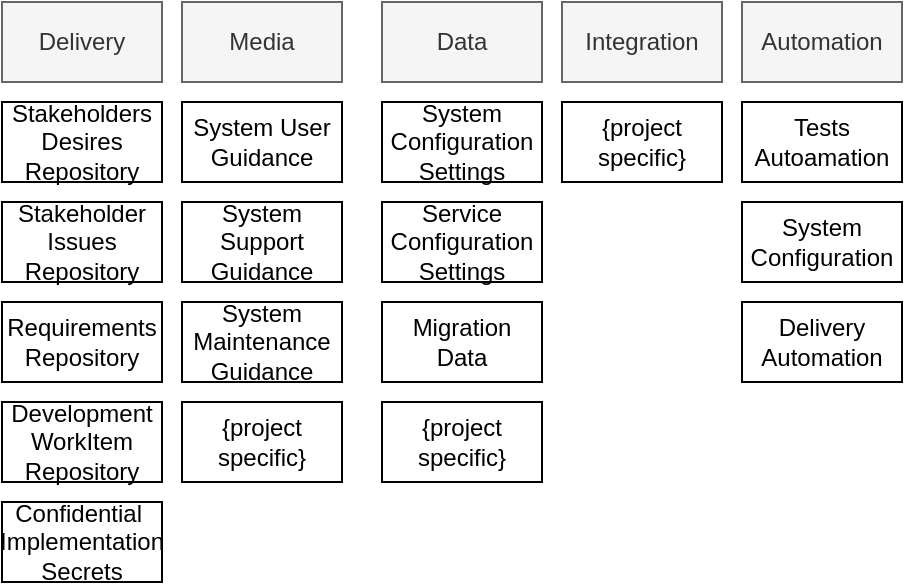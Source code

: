 <mxfile version="20.3.0" type="device"><diagram id="dV3Y9DuHfFompBa251xK" name="Page-1"><mxGraphModel dx="782" dy="549" grid="1" gridSize="10" guides="1" tooltips="1" connect="1" arrows="1" fold="1" page="1" pageScale="1" pageWidth="827" pageHeight="1169" math="0" shadow="0"><root><mxCell id="0"/><mxCell id="1" parent="0"/><mxCell id="wb8RDsZxCHgGoVvsWQWa-2" value="Stakeholders&lt;br&gt;Desires Repository" style="rounded=0;whiteSpace=wrap;html=1;" parent="1" vertex="1"><mxGeometry x="60" y="170" width="80" height="40" as="geometry"/></mxCell><mxCell id="wb8RDsZxCHgGoVvsWQWa-3" value="Media" style="rounded=0;whiteSpace=wrap;html=1;fillColor=#f5f5f5;fontColor=#333333;strokeColor=#666666;" parent="1" vertex="1"><mxGeometry x="150" y="120" width="80" height="40" as="geometry"/></mxCell><mxCell id="wb8RDsZxCHgGoVvsWQWa-4" value="Data" style="rounded=0;whiteSpace=wrap;html=1;fillColor=#f5f5f5;fontColor=#333333;strokeColor=#666666;" parent="1" vertex="1"><mxGeometry x="250" y="120" width="80" height="40" as="geometry"/></mxCell><mxCell id="wb8RDsZxCHgGoVvsWQWa-5" value="Integration" style="rounded=0;whiteSpace=wrap;html=1;fillColor=#f5f5f5;fontColor=#333333;strokeColor=#666666;" parent="1" vertex="1"><mxGeometry x="340" y="120" width="80" height="40" as="geometry"/></mxCell><mxCell id="wb8RDsZxCHgGoVvsWQWa-6" value="Delivery" style="rounded=0;whiteSpace=wrap;html=1;fillColor=#f5f5f5;fontColor=#333333;strokeColor=#666666;" parent="1" vertex="1"><mxGeometry x="60" y="120" width="80" height="40" as="geometry"/></mxCell><mxCell id="wb8RDsZxCHgGoVvsWQWa-16" value="{project specific}" style="rounded=0;whiteSpace=wrap;html=1;" parent="1" vertex="1"><mxGeometry x="250" y="320" width="80" height="40" as="geometry"/></mxCell><mxCell id="wb8RDsZxCHgGoVvsWQWa-19" value="System User Guidance" style="rounded=0;whiteSpace=wrap;html=1;" parent="1" vertex="1"><mxGeometry x="150" y="170" width="80" height="40" as="geometry"/></mxCell><mxCell id="wb8RDsZxCHgGoVvsWQWa-20" value="Requirements&lt;br&gt;Repository" style="rounded=0;whiteSpace=wrap;html=1;" parent="1" vertex="1"><mxGeometry x="60" y="270" width="80" height="40" as="geometry"/></mxCell><mxCell id="wb8RDsZxCHgGoVvsWQWa-21" value="System Support&lt;br&gt;Guidance" style="rounded=0;whiteSpace=wrap;html=1;" parent="1" vertex="1"><mxGeometry x="150" y="220" width="80" height="40" as="geometry"/></mxCell><mxCell id="wb8RDsZxCHgGoVvsWQWa-22" value="System Maintenance&lt;br&gt;Guidance" style="rounded=0;whiteSpace=wrap;html=1;" parent="1" vertex="1"><mxGeometry x="150" y="270" width="80" height="40" as="geometry"/></mxCell><mxCell id="wb8RDsZxCHgGoVvsWQWa-23" value="Delivery Automation" style="rounded=0;whiteSpace=wrap;html=1;" parent="1" vertex="1"><mxGeometry x="430" y="270" width="80" height="40" as="geometry"/></mxCell><mxCell id="UTmclcTfQVXiBxUcc7HD-2" value="{project specific}" style="rounded=0;whiteSpace=wrap;html=1;" vertex="1" parent="1"><mxGeometry x="340" y="170" width="80" height="40" as="geometry"/></mxCell><mxCell id="UTmclcTfQVXiBxUcc7HD-3" value="{project specific}" style="rounded=0;whiteSpace=wrap;html=1;" vertex="1" parent="1"><mxGeometry x="150" y="320" width="80" height="40" as="geometry"/></mxCell><mxCell id="UTmclcTfQVXiBxUcc7HD-4" value="Stakeholder Issues&lt;br&gt;Repository" style="rounded=0;whiteSpace=wrap;html=1;" vertex="1" parent="1"><mxGeometry x="60" y="220" width="80" height="40" as="geometry"/></mxCell><mxCell id="UTmclcTfQVXiBxUcc7HD-5" value="Development WorkItem Repository" style="rounded=0;whiteSpace=wrap;html=1;" vertex="1" parent="1"><mxGeometry x="60" y="320" width="80" height="40" as="geometry"/></mxCell><mxCell id="UTmclcTfQVXiBxUcc7HD-6" value="Tests Autoamation" style="rounded=0;whiteSpace=wrap;html=1;" vertex="1" parent="1"><mxGeometry x="430" y="170" width="80" height="40" as="geometry"/></mxCell><mxCell id="UTmclcTfQVXiBxUcc7HD-7" value="System Configuration" style="rounded=0;whiteSpace=wrap;html=1;" vertex="1" parent="1"><mxGeometry x="430" y="220" width="80" height="40" as="geometry"/></mxCell><mxCell id="UTmclcTfQVXiBxUcc7HD-8" value="Confidential&amp;nbsp;&lt;br&gt;Implementation&lt;br&gt;Secrets" style="rounded=0;whiteSpace=wrap;html=1;" vertex="1" parent="1"><mxGeometry x="60" y="370" width="80" height="40" as="geometry"/></mxCell><mxCell id="UTmclcTfQVXiBxUcc7HD-9" value="System Configuration&lt;br&gt;Settings" style="rounded=0;whiteSpace=wrap;html=1;" vertex="1" parent="1"><mxGeometry x="250" y="170" width="80" height="40" as="geometry"/></mxCell><mxCell id="UTmclcTfQVXiBxUcc7HD-10" value="Service Configuration&lt;br&gt;Settings" style="rounded=0;whiteSpace=wrap;html=1;" vertex="1" parent="1"><mxGeometry x="250" y="220" width="80" height="40" as="geometry"/></mxCell><mxCell id="UTmclcTfQVXiBxUcc7HD-12" value="Automation" style="rounded=0;whiteSpace=wrap;html=1;fillColor=#f5f5f5;fontColor=#333333;strokeColor=#666666;" vertex="1" parent="1"><mxGeometry x="430" y="120" width="80" height="40" as="geometry"/></mxCell><mxCell id="UTmclcTfQVXiBxUcc7HD-13" value="Migration Data" style="rounded=0;whiteSpace=wrap;html=1;" vertex="1" parent="1"><mxGeometry x="250" y="270" width="80" height="40" as="geometry"/></mxCell></root></mxGraphModel></diagram></mxfile>